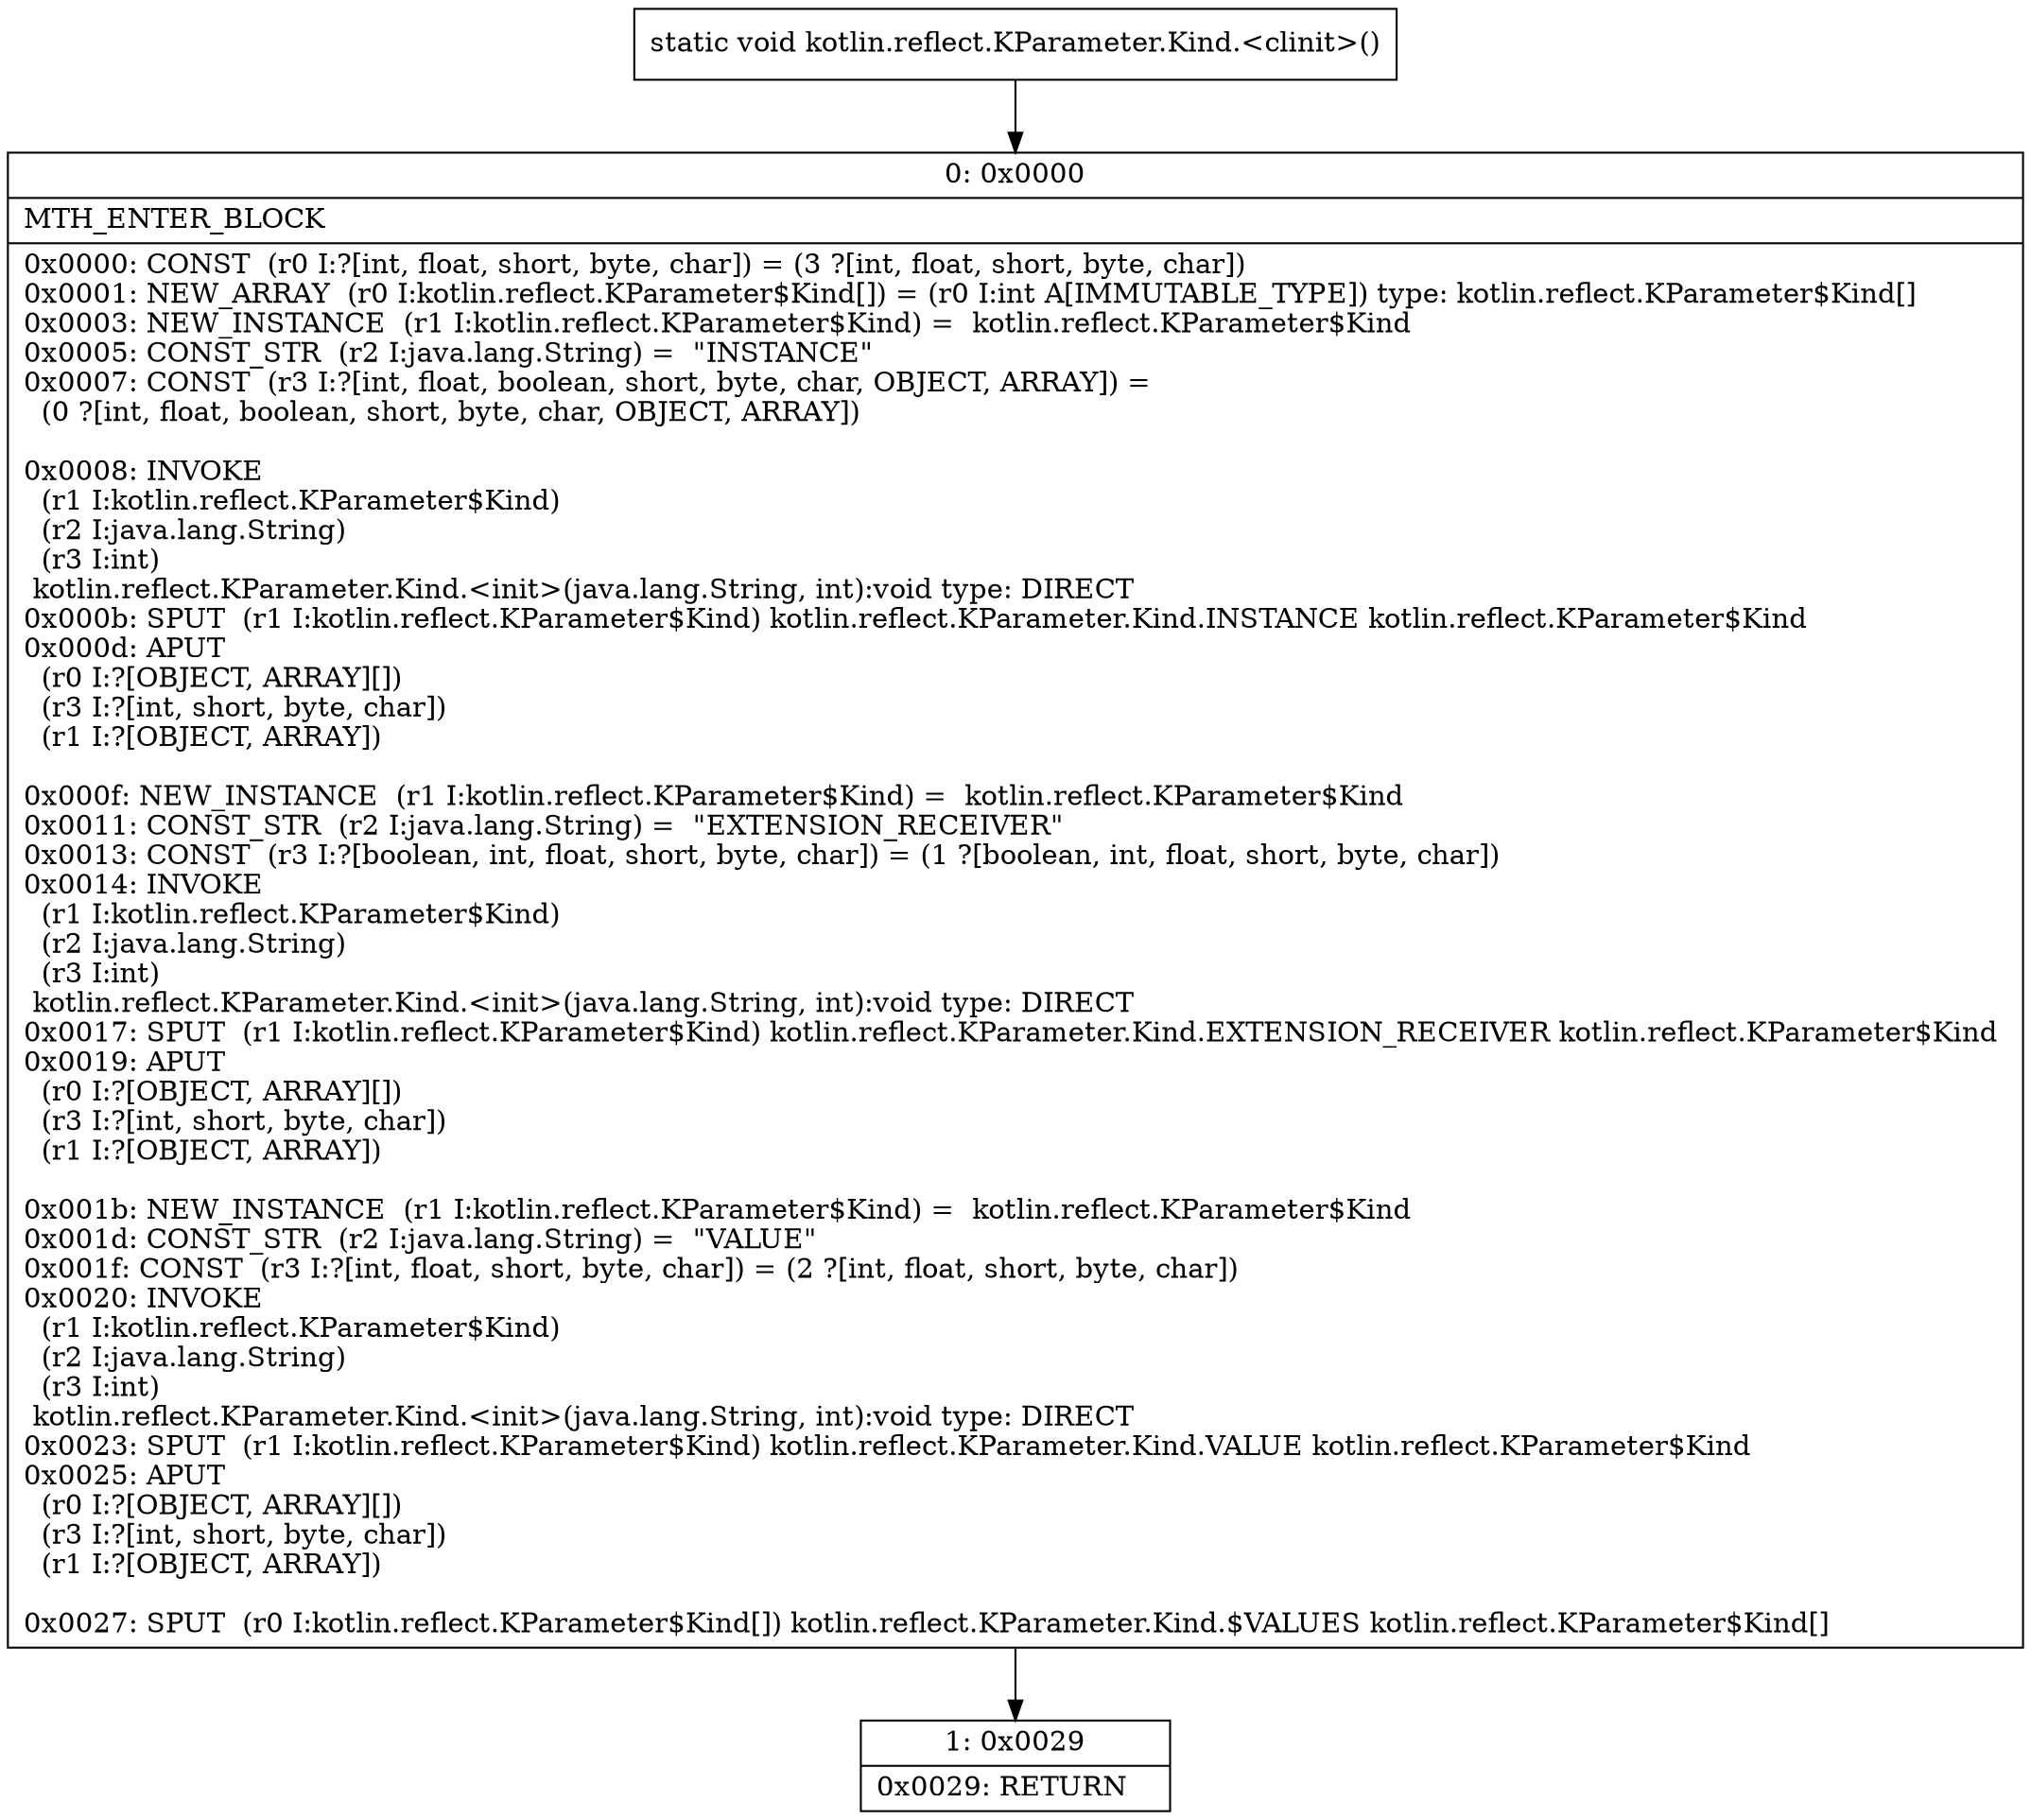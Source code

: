 digraph "CFG forkotlin.reflect.KParameter.Kind.\<clinit\>()V" {
Node_0 [shape=record,label="{0\:\ 0x0000|MTH_ENTER_BLOCK\l|0x0000: CONST  (r0 I:?[int, float, short, byte, char]) = (3 ?[int, float, short, byte, char]) \l0x0001: NEW_ARRAY  (r0 I:kotlin.reflect.KParameter$Kind[]) = (r0 I:int A[IMMUTABLE_TYPE]) type: kotlin.reflect.KParameter$Kind[] \l0x0003: NEW_INSTANCE  (r1 I:kotlin.reflect.KParameter$Kind) =  kotlin.reflect.KParameter$Kind \l0x0005: CONST_STR  (r2 I:java.lang.String) =  \"INSTANCE\" \l0x0007: CONST  (r3 I:?[int, float, boolean, short, byte, char, OBJECT, ARRAY]) = \l  (0 ?[int, float, boolean, short, byte, char, OBJECT, ARRAY])\l \l0x0008: INVOKE  \l  (r1 I:kotlin.reflect.KParameter$Kind)\l  (r2 I:java.lang.String)\l  (r3 I:int)\l kotlin.reflect.KParameter.Kind.\<init\>(java.lang.String, int):void type: DIRECT \l0x000b: SPUT  (r1 I:kotlin.reflect.KParameter$Kind) kotlin.reflect.KParameter.Kind.INSTANCE kotlin.reflect.KParameter$Kind \l0x000d: APUT  \l  (r0 I:?[OBJECT, ARRAY][])\l  (r3 I:?[int, short, byte, char])\l  (r1 I:?[OBJECT, ARRAY])\l \l0x000f: NEW_INSTANCE  (r1 I:kotlin.reflect.KParameter$Kind) =  kotlin.reflect.KParameter$Kind \l0x0011: CONST_STR  (r2 I:java.lang.String) =  \"EXTENSION_RECEIVER\" \l0x0013: CONST  (r3 I:?[boolean, int, float, short, byte, char]) = (1 ?[boolean, int, float, short, byte, char]) \l0x0014: INVOKE  \l  (r1 I:kotlin.reflect.KParameter$Kind)\l  (r2 I:java.lang.String)\l  (r3 I:int)\l kotlin.reflect.KParameter.Kind.\<init\>(java.lang.String, int):void type: DIRECT \l0x0017: SPUT  (r1 I:kotlin.reflect.KParameter$Kind) kotlin.reflect.KParameter.Kind.EXTENSION_RECEIVER kotlin.reflect.KParameter$Kind \l0x0019: APUT  \l  (r0 I:?[OBJECT, ARRAY][])\l  (r3 I:?[int, short, byte, char])\l  (r1 I:?[OBJECT, ARRAY])\l \l0x001b: NEW_INSTANCE  (r1 I:kotlin.reflect.KParameter$Kind) =  kotlin.reflect.KParameter$Kind \l0x001d: CONST_STR  (r2 I:java.lang.String) =  \"VALUE\" \l0x001f: CONST  (r3 I:?[int, float, short, byte, char]) = (2 ?[int, float, short, byte, char]) \l0x0020: INVOKE  \l  (r1 I:kotlin.reflect.KParameter$Kind)\l  (r2 I:java.lang.String)\l  (r3 I:int)\l kotlin.reflect.KParameter.Kind.\<init\>(java.lang.String, int):void type: DIRECT \l0x0023: SPUT  (r1 I:kotlin.reflect.KParameter$Kind) kotlin.reflect.KParameter.Kind.VALUE kotlin.reflect.KParameter$Kind \l0x0025: APUT  \l  (r0 I:?[OBJECT, ARRAY][])\l  (r3 I:?[int, short, byte, char])\l  (r1 I:?[OBJECT, ARRAY])\l \l0x0027: SPUT  (r0 I:kotlin.reflect.KParameter$Kind[]) kotlin.reflect.KParameter.Kind.$VALUES kotlin.reflect.KParameter$Kind[] \l}"];
Node_1 [shape=record,label="{1\:\ 0x0029|0x0029: RETURN   \l}"];
MethodNode[shape=record,label="{static void kotlin.reflect.KParameter.Kind.\<clinit\>() }"];
MethodNode -> Node_0;
Node_0 -> Node_1;
}

